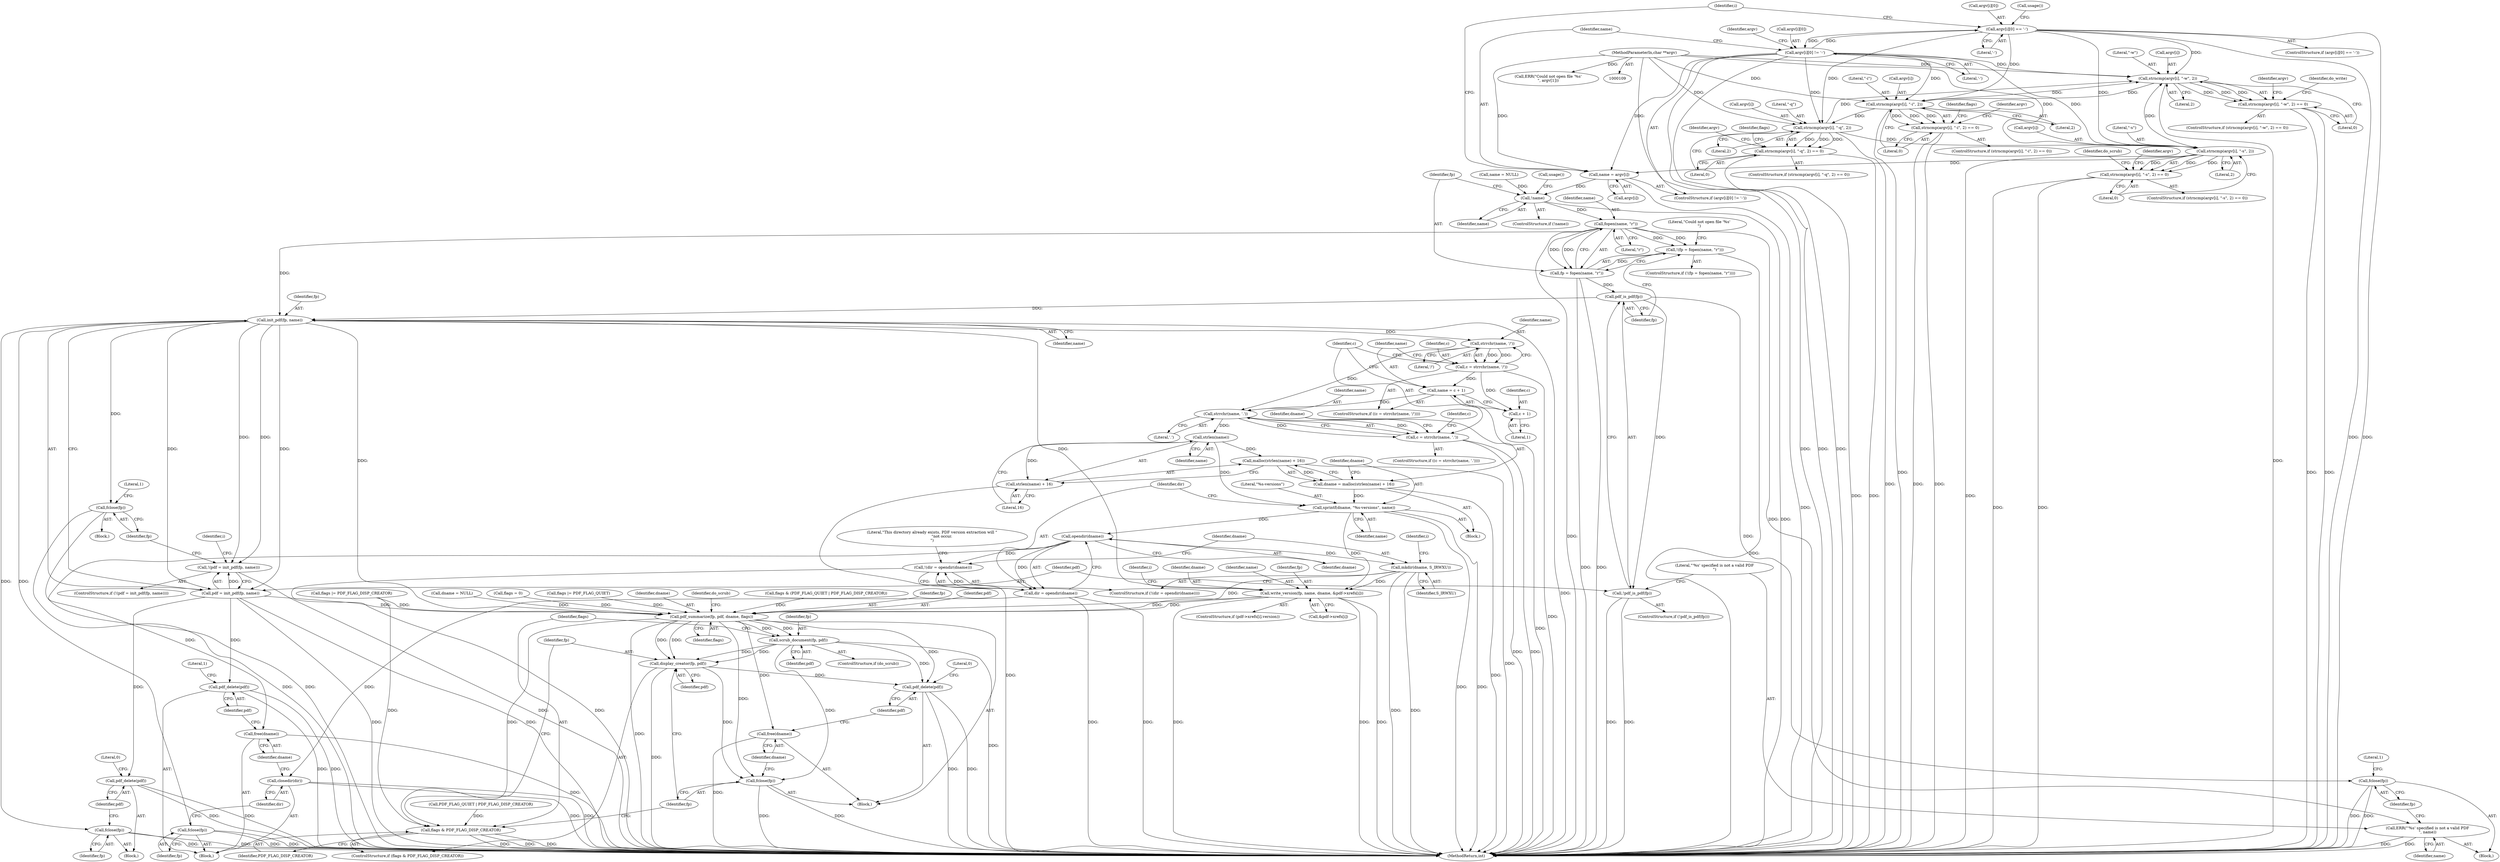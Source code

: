 digraph "1_pdfresurrect_0c4120fffa3dffe97b95c486a120eded82afe8a6@pointer" {
"1000151" [label="(Call,strncmp(argv[i], \"-w\", 2))"];
"1000177" [label="(Call,strncmp(argv[i], \"-q\", 2))"];
"1000216" [label="(Call,argv[i][0] == '-')"];
"1000202" [label="(Call,argv[i][0] != '-')"];
"1000164" [label="(Call,strncmp(argv[i], \"-i\", 2))"];
"1000151" [label="(Call,strncmp(argv[i], \"-w\", 2))"];
"1000190" [label="(Call,strncmp(argv[i], \"-s\", 2))"];
"1000111" [label="(MethodParameterIn,char **argv)"];
"1000150" [label="(Call,strncmp(argv[i], \"-w\", 2) == 0)"];
"1000163" [label="(Call,strncmp(argv[i], \"-i\", 2) == 0)"];
"1000176" [label="(Call,strncmp(argv[i], \"-q\", 2) == 0)"];
"1000189" [label="(Call,strncmp(argv[i], \"-s\", 2) == 0)"];
"1000209" [label="(Call,name = argv[i])"];
"1000225" [label="(Call,!name)"];
"1000232" [label="(Call,fopen(name, \"r\"))"];
"1000229" [label="(Call,!(fp = fopen(name, \"r\")))"];
"1000230" [label="(Call,fp = fopen(name, \"r\"))"];
"1000247" [label="(Call,pdf_is_pdf(fp))"];
"1000246" [label="(Call,!pdf_is_pdf(fp))"];
"1000253" [label="(Call,fclose(fp))"];
"1000262" [label="(Call,init_pdf(fp, name))"];
"1000259" [label="(Call,!(pdf = init_pdf(fp, name)))"];
"1000260" [label="(Call,pdf = init_pdf(fp, name))"];
"1000318" [label="(Call,pdf_delete(pdf))"];
"1000379" [label="(Call,pdf_delete(pdf))"];
"1000413" [label="(Call,pdf_summarize(fp, pdf, dname, flags))"];
"1000420" [label="(Call,scrub_document(fp, pdf))"];
"1000427" [label="(Call,display_creator(fp, pdf))"];
"1000430" [label="(Call,fclose(fp))"];
"1000434" [label="(Call,pdf_delete(pdf))"];
"1000424" [label="(Call,flags & PDF_FLAG_DISP_CREATOR)"];
"1000432" [label="(Call,free(dname))"];
"1000266" [label="(Call,fclose(fp))"];
"1000316" [label="(Call,fclose(fp))"];
"1000331" [label="(Call,strrchr(name, '/'))"];
"1000329" [label="(Call,c = strrchr(name, '/'))"];
"1000334" [label="(Call,name = c + 1)"];
"1000342" [label="(Call,strrchr(name, '.'))"];
"1000340" [label="(Call,c = strrchr(name, '.'))"];
"1000353" [label="(Call,strlen(name))"];
"1000351" [label="(Call,malloc(strlen(name) + 16))"];
"1000349" [label="(Call,dname = malloc(strlen(name) + 16))"];
"1000356" [label="(Call,sprintf(dname, \"%s-versions\", name))"];
"1000364" [label="(Call,opendir(dname))"];
"1000361" [label="(Call,!(dir = opendir(dname)))"];
"1000362" [label="(Call,dir = opendir(dname))"];
"1000375" [label="(Call,closedir(dir))"];
"1000366" [label="(Call,mkdir(dname, S_IRWXU))"];
"1000403" [label="(Call,write_version(fp, name, dname, &pdf->xrefs[i]))"];
"1000377" [label="(Call,free(dname))"];
"1000352" [label="(Call,strlen(name) + 16)"];
"1000336" [label="(Call,c + 1)"];
"1000373" [label="(Call,fclose(fp))"];
"1000250" [label="(Call,ERR(\"'%s' specified is not a valid PDF\n\", name))"];
"1000334" [label="(Call,name = c + 1)"];
"1000219" [label="(Identifier,argv)"];
"1000253" [label="(Call,fclose(fp))"];
"1000264" [label="(Identifier,name)"];
"1000211" [label="(Call,argv[i])"];
"1000246" [label="(Call,!pdf_is_pdf(fp))"];
"1000336" [label="(Call,c + 1)"];
"1000251" [label="(Literal,\"'%s' specified is not a valid PDF\n\")"];
"1000202" [label="(Call,argv[i][0] != '-')"];
"1000339" [label="(ControlStructure,if ((c = strrchr(name, '.'))))"];
"1000216" [label="(Call,argv[i][0] == '-')"];
"1000208" [label="(Literal,'-')"];
"1000422" [label="(Identifier,pdf)"];
"1000418" [label="(ControlStructure,if (do_scrub))"];
"1000333" [label="(Literal,'/')"];
"1000358" [label="(Literal,\"%s-versions\")"];
"1000224" [label="(ControlStructure,if (!name))"];
"1000201" [label="(ControlStructure,if (argv[i][0] != '-'))"];
"1000263" [label="(Identifier,fp)"];
"1000431" [label="(Identifier,fp)"];
"1000435" [label="(Identifier,pdf)"];
"1000210" [label="(Identifier,name)"];
"1000427" [label="(Call,display_creator(fp, pdf))"];
"1000155" [label="(Literal,\"-w\")"];
"1000404" [label="(Identifier,fp)"];
"1000270" [label="(Literal,1)"];
"1000315" [label="(Block,)"];
"1000378" [label="(Identifier,dname)"];
"1000209" [label="(Call,name = argv[i])"];
"1000332" [label="(Identifier,name)"];
"1000177" [label="(Call,strncmp(argv[i], \"-q\", 2))"];
"1000231" [label="(Identifier,fp)"];
"1000225" [label="(Call,!name)"];
"1000331" [label="(Call,strrchr(name, '/'))"];
"1000342" [label="(Call,strrchr(name, '.'))"];
"1000343" [label="(Identifier,name)"];
"1000257" [label="(Literal,1)"];
"1000112" [label="(Block,)"];
"1000361" [label="(Call,!(dir = opendir(dname)))"];
"1000250" [label="(Call,ERR(\"'%s' specified is not a valid PDF\n\", name))"];
"1000338" [label="(Literal,1)"];
"1000179" [label="(Identifier,argv)"];
"1000195" [label="(Literal,2)"];
"1000151" [label="(Call,strncmp(argv[i], \"-w\", 2))"];
"1000357" [label="(Identifier,dname)"];
"1000322" [label="(Call,dname = NULL)"];
"1000149" [label="(ControlStructure,if (strncmp(argv[i], \"-w\", 2) == 0))"];
"1000317" [label="(Identifier,fp)"];
"1000169" [label="(Literal,2)"];
"1000374" [label="(Identifier,fp)"];
"1000432" [label="(Call,free(dname))"];
"1000368" [label="(Identifier,S_IRWXU)"];
"1000172" [label="(Identifier,flags)"];
"1000366" [label="(Call,mkdir(dname, S_IRWXU))"];
"1000394" [label="(Identifier,i)"];
"1000226" [label="(Identifier,name)"];
"1000176" [label="(Call,strncmp(argv[i], \"-q\", 2) == 0)"];
"1000352" [label="(Call,strlen(name) + 16)"];
"1000166" [label="(Identifier,argv)"];
"1000248" [label="(Identifier,fp)"];
"1000370" [label="(Block,)"];
"1000136" [label="(Call,name = NULL)"];
"1000354" [label="(Identifier,name)"];
"1000133" [label="(Call,flags = 0)"];
"1000376" [label="(Identifier,dir)"];
"1000184" [label="(Call,flags |= PDF_FLAG_QUIET)"];
"1000428" [label="(Identifier,fp)"];
"1000259" [label="(Call,!(pdf = init_pdf(fp, name)))"];
"1000318" [label="(Call,pdf_delete(pdf))"];
"1000416" [label="(Identifier,dname)"];
"1000205" [label="(Identifier,argv)"];
"1000351" [label="(Call,malloc(strlen(name) + 16))"];
"1000305" [label="(Call,PDF_FLAG_QUIET | PDF_FLAG_DISP_CREATOR)"];
"1000194" [label="(Literal,\"-s\")"];
"1000353" [label="(Call,strlen(name))"];
"1000367" [label="(Identifier,dname)"];
"1000335" [label="(Identifier,name)"];
"1000217" [label="(Call,argv[i][0])"];
"1000350" [label="(Identifier,dname)"];
"1000183" [label="(Literal,0)"];
"1000267" [label="(Identifier,fp)"];
"1000274" [label="(Identifier,i)"];
"1000232" [label="(Call,fopen(name, \"r\"))"];
"1000111" [label="(MethodParameterIn,char **argv)"];
"1000426" [label="(Identifier,PDF_FLAG_DISP_CREATOR)"];
"1000254" [label="(Identifier,fp)"];
"1000165" [label="(Call,argv[i])"];
"1000159" [label="(Identifier,do_write)"];
"1000162" [label="(ControlStructure,if (strncmp(argv[i], \"-i\", 2) == 0))"];
"1000419" [label="(Identifier,do_scrub)"];
"1000266" [label="(Call,fclose(fp))"];
"1000423" [label="(ControlStructure,if (flags & PDF_FLAG_DISP_CREATOR))"];
"1000328" [label="(ControlStructure,if ((c = strrchr(name, '/'))))"];
"1000379" [label="(Call,pdf_delete(pdf))"];
"1000156" [label="(Literal,2)"];
"1000363" [label="(Identifier,dir)"];
"1000420" [label="(Call,scrub_document(fp, pdf))"];
"1000171" [label="(Call,flags |= PDF_FLAG_DISP_CREATOR)"];
"1000434" [label="(Call,pdf_delete(pdf))"];
"1000247" [label="(Call,pdf_is_pdf(fp))"];
"1000189" [label="(Call,strncmp(argv[i], \"-s\", 2) == 0)"];
"1000380" [label="(Identifier,pdf)"];
"1000303" [label="(Call,flags & (PDF_FLAG_QUIET | PDF_FLAG_DISP_CREATOR))"];
"1000237" [label="(Literal,\"Could not open file '%s'\n\")"];
"1000414" [label="(Identifier,fp)"];
"1000260" [label="(Call,pdf = init_pdf(fp, name))"];
"1000147" [label="(Identifier,i)"];
"1000150" [label="(Call,strncmp(argv[i], \"-w\", 2) == 0)"];
"1000215" [label="(ControlStructure,if (argv[i][0] == '-'))"];
"1000252" [label="(Identifier,name)"];
"1000168" [label="(Literal,\"-i\")"];
"1000222" [label="(Literal,'-')"];
"1000355" [label="(Literal,16)"];
"1000373" [label="(Call,fclose(fp))"];
"1000340" [label="(Call,c = strrchr(name, '.'))"];
"1000430" [label="(Call,fclose(fp))"];
"1000191" [label="(Call,argv[i])"];
"1000227" [label="(Call,usage())"];
"1000417" [label="(Identifier,flags)"];
"1000344" [label="(Literal,'.')"];
"1000190" [label="(Call,strncmp(argv[i], \"-s\", 2))"];
"1000372" [label="(Literal,\"This directory already exists, PDF version extraction will \"\n                \"not occur.\n\")"];
"1000152" [label="(Call,argv[i])"];
"1000319" [label="(Identifier,pdf)"];
"1000425" [label="(Identifier,flags)"];
"1000327" [label="(Block,)"];
"1000164" [label="(Call,strncmp(argv[i], \"-i\", 2))"];
"1000377" [label="(Call,free(dname))"];
"1000360" [label="(ControlStructure,if (!(dir = opendir(dname))))"];
"1000316" [label="(Call,fclose(fp))"];
"1000347" [label="(Identifier,c)"];
"1000362" [label="(Call,dir = opendir(dname))"];
"1000424" [label="(Call,flags & PDF_FLAG_DISP_CREATOR)"];
"1000403" [label="(Call,write_version(fp, name, dname, &pdf->xrefs[i]))"];
"1000341" [label="(Identifier,c)"];
"1000386" [label="(Identifier,i)"];
"1000406" [label="(Identifier,dname)"];
"1000170" [label="(Literal,0)"];
"1000175" [label="(ControlStructure,if (strncmp(argv[i], \"-q\", 2) == 0))"];
"1000321" [label="(Literal,0)"];
"1000359" [label="(Identifier,name)"];
"1000438" [label="(MethodReturn,int)"];
"1000163" [label="(Call,strncmp(argv[i], \"-i\", 2) == 0)"];
"1000265" [label="(Block,)"];
"1000245" [label="(ControlStructure,if (!pdf_is_pdf(fp)))"];
"1000349" [label="(Call,dname = malloc(strlen(name) + 16))"];
"1000203" [label="(Call,argv[i][0])"];
"1000437" [label="(Literal,0)"];
"1000356" [label="(Call,sprintf(dname, \"%s-versions\", name))"];
"1000258" [label="(ControlStructure,if (!(pdf = init_pdf(fp, name))))"];
"1000230" [label="(Call,fp = fopen(name, \"r\"))"];
"1000262" [label="(Call,init_pdf(fp, name))"];
"1000364" [label="(Call,opendir(dname))"];
"1000395" [label="(ControlStructure,if (pdf->xrefs[i].version))"];
"1000157" [label="(Literal,0)"];
"1000413" [label="(Call,pdf_summarize(fp, pdf, dname, flags))"];
"1000185" [label="(Identifier,flags)"];
"1000433" [label="(Identifier,dname)"];
"1000236" [label="(Call,ERR(\"Could not open file '%s'\n\", argv[1]))"];
"1000181" [label="(Literal,\"-q\")"];
"1000198" [label="(Identifier,do_scrub)"];
"1000233" [label="(Identifier,name)"];
"1000429" [label="(Identifier,pdf)"];
"1000407" [label="(Call,&pdf->xrefs[i])"];
"1000383" [label="(Literal,1)"];
"1000228" [label="(ControlStructure,if (!(fp = fopen(name, \"r\"))))"];
"1000192" [label="(Identifier,argv)"];
"1000196" [label="(Literal,0)"];
"1000188" [label="(ControlStructure,if (strncmp(argv[i], \"-s\", 2) == 0))"];
"1000223" [label="(Call,usage())"];
"1000415" [label="(Identifier,pdf)"];
"1000421" [label="(Identifier,fp)"];
"1000329" [label="(Call,c = strrchr(name, '/'))"];
"1000330" [label="(Identifier,c)"];
"1000178" [label="(Call,argv[i])"];
"1000365" [label="(Identifier,dname)"];
"1000375" [label="(Call,closedir(dir))"];
"1000405" [label="(Identifier,name)"];
"1000261" [label="(Identifier,pdf)"];
"1000182" [label="(Literal,2)"];
"1000234" [label="(Literal,\"r\")"];
"1000337" [label="(Identifier,c)"];
"1000249" [label="(Block,)"];
"1000229" [label="(Call,!(fp = fopen(name, \"r\")))"];
"1000151" -> "1000150"  [label="AST: "];
"1000151" -> "1000156"  [label="CFG: "];
"1000152" -> "1000151"  [label="AST: "];
"1000155" -> "1000151"  [label="AST: "];
"1000156" -> "1000151"  [label="AST: "];
"1000157" -> "1000151"  [label="CFG: "];
"1000151" -> "1000438"  [label="DDG: "];
"1000151" -> "1000150"  [label="DDG: "];
"1000151" -> "1000150"  [label="DDG: "];
"1000151" -> "1000150"  [label="DDG: "];
"1000177" -> "1000151"  [label="DDG: "];
"1000216" -> "1000151"  [label="DDG: "];
"1000164" -> "1000151"  [label="DDG: "];
"1000190" -> "1000151"  [label="DDG: "];
"1000202" -> "1000151"  [label="DDG: "];
"1000111" -> "1000151"  [label="DDG: "];
"1000151" -> "1000164"  [label="DDG: "];
"1000177" -> "1000176"  [label="AST: "];
"1000177" -> "1000182"  [label="CFG: "];
"1000178" -> "1000177"  [label="AST: "];
"1000181" -> "1000177"  [label="AST: "];
"1000182" -> "1000177"  [label="AST: "];
"1000183" -> "1000177"  [label="CFG: "];
"1000177" -> "1000438"  [label="DDG: "];
"1000177" -> "1000176"  [label="DDG: "];
"1000177" -> "1000176"  [label="DDG: "];
"1000177" -> "1000176"  [label="DDG: "];
"1000216" -> "1000177"  [label="DDG: "];
"1000202" -> "1000177"  [label="DDG: "];
"1000164" -> "1000177"  [label="DDG: "];
"1000111" -> "1000177"  [label="DDG: "];
"1000177" -> "1000190"  [label="DDG: "];
"1000216" -> "1000215"  [label="AST: "];
"1000216" -> "1000222"  [label="CFG: "];
"1000217" -> "1000216"  [label="AST: "];
"1000222" -> "1000216"  [label="AST: "];
"1000223" -> "1000216"  [label="CFG: "];
"1000147" -> "1000216"  [label="CFG: "];
"1000216" -> "1000438"  [label="DDG: "];
"1000216" -> "1000438"  [label="DDG: "];
"1000216" -> "1000164"  [label="DDG: "];
"1000216" -> "1000190"  [label="DDG: "];
"1000216" -> "1000202"  [label="DDG: "];
"1000202" -> "1000216"  [label="DDG: "];
"1000202" -> "1000201"  [label="AST: "];
"1000202" -> "1000208"  [label="CFG: "];
"1000203" -> "1000202"  [label="AST: "];
"1000208" -> "1000202"  [label="AST: "];
"1000210" -> "1000202"  [label="CFG: "];
"1000219" -> "1000202"  [label="CFG: "];
"1000202" -> "1000438"  [label="DDG: "];
"1000202" -> "1000438"  [label="DDG: "];
"1000202" -> "1000164"  [label="DDG: "];
"1000202" -> "1000190"  [label="DDG: "];
"1000202" -> "1000209"  [label="DDG: "];
"1000164" -> "1000163"  [label="AST: "];
"1000164" -> "1000169"  [label="CFG: "];
"1000165" -> "1000164"  [label="AST: "];
"1000168" -> "1000164"  [label="AST: "];
"1000169" -> "1000164"  [label="AST: "];
"1000170" -> "1000164"  [label="CFG: "];
"1000164" -> "1000438"  [label="DDG: "];
"1000164" -> "1000163"  [label="DDG: "];
"1000164" -> "1000163"  [label="DDG: "];
"1000164" -> "1000163"  [label="DDG: "];
"1000111" -> "1000164"  [label="DDG: "];
"1000190" -> "1000189"  [label="AST: "];
"1000190" -> "1000195"  [label="CFG: "];
"1000191" -> "1000190"  [label="AST: "];
"1000194" -> "1000190"  [label="AST: "];
"1000195" -> "1000190"  [label="AST: "];
"1000196" -> "1000190"  [label="CFG: "];
"1000190" -> "1000438"  [label="DDG: "];
"1000190" -> "1000189"  [label="DDG: "];
"1000190" -> "1000189"  [label="DDG: "];
"1000190" -> "1000189"  [label="DDG: "];
"1000111" -> "1000190"  [label="DDG: "];
"1000190" -> "1000209"  [label="DDG: "];
"1000111" -> "1000109"  [label="AST: "];
"1000111" -> "1000438"  [label="DDG: "];
"1000111" -> "1000209"  [label="DDG: "];
"1000111" -> "1000236"  [label="DDG: "];
"1000150" -> "1000149"  [label="AST: "];
"1000150" -> "1000157"  [label="CFG: "];
"1000157" -> "1000150"  [label="AST: "];
"1000159" -> "1000150"  [label="CFG: "];
"1000166" -> "1000150"  [label="CFG: "];
"1000150" -> "1000438"  [label="DDG: "];
"1000150" -> "1000438"  [label="DDG: "];
"1000163" -> "1000162"  [label="AST: "];
"1000163" -> "1000170"  [label="CFG: "];
"1000170" -> "1000163"  [label="AST: "];
"1000172" -> "1000163"  [label="CFG: "];
"1000179" -> "1000163"  [label="CFG: "];
"1000163" -> "1000438"  [label="DDG: "];
"1000163" -> "1000438"  [label="DDG: "];
"1000176" -> "1000175"  [label="AST: "];
"1000176" -> "1000183"  [label="CFG: "];
"1000183" -> "1000176"  [label="AST: "];
"1000185" -> "1000176"  [label="CFG: "];
"1000192" -> "1000176"  [label="CFG: "];
"1000176" -> "1000438"  [label="DDG: "];
"1000176" -> "1000438"  [label="DDG: "];
"1000189" -> "1000188"  [label="AST: "];
"1000189" -> "1000196"  [label="CFG: "];
"1000196" -> "1000189"  [label="AST: "];
"1000198" -> "1000189"  [label="CFG: "];
"1000205" -> "1000189"  [label="CFG: "];
"1000189" -> "1000438"  [label="DDG: "];
"1000189" -> "1000438"  [label="DDG: "];
"1000209" -> "1000201"  [label="AST: "];
"1000209" -> "1000211"  [label="CFG: "];
"1000210" -> "1000209"  [label="AST: "];
"1000211" -> "1000209"  [label="AST: "];
"1000147" -> "1000209"  [label="CFG: "];
"1000209" -> "1000438"  [label="DDG: "];
"1000209" -> "1000225"  [label="DDG: "];
"1000225" -> "1000224"  [label="AST: "];
"1000225" -> "1000226"  [label="CFG: "];
"1000226" -> "1000225"  [label="AST: "];
"1000227" -> "1000225"  [label="CFG: "];
"1000231" -> "1000225"  [label="CFG: "];
"1000225" -> "1000438"  [label="DDG: "];
"1000136" -> "1000225"  [label="DDG: "];
"1000225" -> "1000232"  [label="DDG: "];
"1000232" -> "1000230"  [label="AST: "];
"1000232" -> "1000234"  [label="CFG: "];
"1000233" -> "1000232"  [label="AST: "];
"1000234" -> "1000232"  [label="AST: "];
"1000230" -> "1000232"  [label="CFG: "];
"1000232" -> "1000438"  [label="DDG: "];
"1000232" -> "1000229"  [label="DDG: "];
"1000232" -> "1000229"  [label="DDG: "];
"1000232" -> "1000230"  [label="DDG: "];
"1000232" -> "1000230"  [label="DDG: "];
"1000232" -> "1000250"  [label="DDG: "];
"1000232" -> "1000262"  [label="DDG: "];
"1000229" -> "1000228"  [label="AST: "];
"1000229" -> "1000230"  [label="CFG: "];
"1000230" -> "1000229"  [label="AST: "];
"1000237" -> "1000229"  [label="CFG: "];
"1000248" -> "1000229"  [label="CFG: "];
"1000229" -> "1000438"  [label="DDG: "];
"1000230" -> "1000229"  [label="DDG: "];
"1000231" -> "1000230"  [label="AST: "];
"1000230" -> "1000438"  [label="DDG: "];
"1000230" -> "1000438"  [label="DDG: "];
"1000230" -> "1000247"  [label="DDG: "];
"1000247" -> "1000246"  [label="AST: "];
"1000247" -> "1000248"  [label="CFG: "];
"1000248" -> "1000247"  [label="AST: "];
"1000246" -> "1000247"  [label="CFG: "];
"1000247" -> "1000246"  [label="DDG: "];
"1000247" -> "1000253"  [label="DDG: "];
"1000247" -> "1000262"  [label="DDG: "];
"1000246" -> "1000245"  [label="AST: "];
"1000251" -> "1000246"  [label="CFG: "];
"1000261" -> "1000246"  [label="CFG: "];
"1000246" -> "1000438"  [label="DDG: "];
"1000246" -> "1000438"  [label="DDG: "];
"1000253" -> "1000249"  [label="AST: "];
"1000253" -> "1000254"  [label="CFG: "];
"1000254" -> "1000253"  [label="AST: "];
"1000257" -> "1000253"  [label="CFG: "];
"1000253" -> "1000438"  [label="DDG: "];
"1000253" -> "1000438"  [label="DDG: "];
"1000262" -> "1000260"  [label="AST: "];
"1000262" -> "1000264"  [label="CFG: "];
"1000263" -> "1000262"  [label="AST: "];
"1000264" -> "1000262"  [label="AST: "];
"1000260" -> "1000262"  [label="CFG: "];
"1000262" -> "1000438"  [label="DDG: "];
"1000262" -> "1000259"  [label="DDG: "];
"1000262" -> "1000259"  [label="DDG: "];
"1000262" -> "1000260"  [label="DDG: "];
"1000262" -> "1000260"  [label="DDG: "];
"1000262" -> "1000266"  [label="DDG: "];
"1000262" -> "1000316"  [label="DDG: "];
"1000262" -> "1000331"  [label="DDG: "];
"1000262" -> "1000373"  [label="DDG: "];
"1000262" -> "1000403"  [label="DDG: "];
"1000262" -> "1000413"  [label="DDG: "];
"1000259" -> "1000258"  [label="AST: "];
"1000259" -> "1000260"  [label="CFG: "];
"1000260" -> "1000259"  [label="AST: "];
"1000267" -> "1000259"  [label="CFG: "];
"1000274" -> "1000259"  [label="CFG: "];
"1000259" -> "1000438"  [label="DDG: "];
"1000260" -> "1000259"  [label="DDG: "];
"1000261" -> "1000260"  [label="AST: "];
"1000260" -> "1000438"  [label="DDG: "];
"1000260" -> "1000438"  [label="DDG: "];
"1000260" -> "1000318"  [label="DDG: "];
"1000260" -> "1000379"  [label="DDG: "];
"1000260" -> "1000413"  [label="DDG: "];
"1000318" -> "1000315"  [label="AST: "];
"1000318" -> "1000319"  [label="CFG: "];
"1000319" -> "1000318"  [label="AST: "];
"1000321" -> "1000318"  [label="CFG: "];
"1000318" -> "1000438"  [label="DDG: "];
"1000318" -> "1000438"  [label="DDG: "];
"1000379" -> "1000370"  [label="AST: "];
"1000379" -> "1000380"  [label="CFG: "];
"1000380" -> "1000379"  [label="AST: "];
"1000383" -> "1000379"  [label="CFG: "];
"1000379" -> "1000438"  [label="DDG: "];
"1000379" -> "1000438"  [label="DDG: "];
"1000413" -> "1000112"  [label="AST: "];
"1000413" -> "1000417"  [label="CFG: "];
"1000414" -> "1000413"  [label="AST: "];
"1000415" -> "1000413"  [label="AST: "];
"1000416" -> "1000413"  [label="AST: "];
"1000417" -> "1000413"  [label="AST: "];
"1000419" -> "1000413"  [label="CFG: "];
"1000413" -> "1000438"  [label="DDG: "];
"1000403" -> "1000413"  [label="DDG: "];
"1000403" -> "1000413"  [label="DDG: "];
"1000366" -> "1000413"  [label="DDG: "];
"1000322" -> "1000413"  [label="DDG: "];
"1000171" -> "1000413"  [label="DDG: "];
"1000184" -> "1000413"  [label="DDG: "];
"1000303" -> "1000413"  [label="DDG: "];
"1000133" -> "1000413"  [label="DDG: "];
"1000413" -> "1000420"  [label="DDG: "];
"1000413" -> "1000420"  [label="DDG: "];
"1000413" -> "1000424"  [label="DDG: "];
"1000413" -> "1000427"  [label="DDG: "];
"1000413" -> "1000427"  [label="DDG: "];
"1000413" -> "1000430"  [label="DDG: "];
"1000413" -> "1000432"  [label="DDG: "];
"1000413" -> "1000434"  [label="DDG: "];
"1000420" -> "1000418"  [label="AST: "];
"1000420" -> "1000422"  [label="CFG: "];
"1000421" -> "1000420"  [label="AST: "];
"1000422" -> "1000420"  [label="AST: "];
"1000425" -> "1000420"  [label="CFG: "];
"1000420" -> "1000438"  [label="DDG: "];
"1000420" -> "1000427"  [label="DDG: "];
"1000420" -> "1000427"  [label="DDG: "];
"1000420" -> "1000430"  [label="DDG: "];
"1000420" -> "1000434"  [label="DDG: "];
"1000427" -> "1000423"  [label="AST: "];
"1000427" -> "1000429"  [label="CFG: "];
"1000428" -> "1000427"  [label="AST: "];
"1000429" -> "1000427"  [label="AST: "];
"1000431" -> "1000427"  [label="CFG: "];
"1000427" -> "1000438"  [label="DDG: "];
"1000427" -> "1000430"  [label="DDG: "];
"1000427" -> "1000434"  [label="DDG: "];
"1000430" -> "1000112"  [label="AST: "];
"1000430" -> "1000431"  [label="CFG: "];
"1000431" -> "1000430"  [label="AST: "];
"1000433" -> "1000430"  [label="CFG: "];
"1000430" -> "1000438"  [label="DDG: "];
"1000430" -> "1000438"  [label="DDG: "];
"1000434" -> "1000112"  [label="AST: "];
"1000434" -> "1000435"  [label="CFG: "];
"1000435" -> "1000434"  [label="AST: "];
"1000437" -> "1000434"  [label="CFG: "];
"1000434" -> "1000438"  [label="DDG: "];
"1000434" -> "1000438"  [label="DDG: "];
"1000424" -> "1000423"  [label="AST: "];
"1000424" -> "1000426"  [label="CFG: "];
"1000425" -> "1000424"  [label="AST: "];
"1000426" -> "1000424"  [label="AST: "];
"1000428" -> "1000424"  [label="CFG: "];
"1000431" -> "1000424"  [label="CFG: "];
"1000424" -> "1000438"  [label="DDG: "];
"1000424" -> "1000438"  [label="DDG: "];
"1000424" -> "1000438"  [label="DDG: "];
"1000305" -> "1000424"  [label="DDG: "];
"1000171" -> "1000424"  [label="DDG: "];
"1000432" -> "1000112"  [label="AST: "];
"1000432" -> "1000433"  [label="CFG: "];
"1000433" -> "1000432"  [label="AST: "];
"1000435" -> "1000432"  [label="CFG: "];
"1000432" -> "1000438"  [label="DDG: "];
"1000266" -> "1000265"  [label="AST: "];
"1000266" -> "1000267"  [label="CFG: "];
"1000267" -> "1000266"  [label="AST: "];
"1000270" -> "1000266"  [label="CFG: "];
"1000266" -> "1000438"  [label="DDG: "];
"1000266" -> "1000438"  [label="DDG: "];
"1000316" -> "1000315"  [label="AST: "];
"1000316" -> "1000317"  [label="CFG: "];
"1000317" -> "1000316"  [label="AST: "];
"1000319" -> "1000316"  [label="CFG: "];
"1000316" -> "1000438"  [label="DDG: "];
"1000316" -> "1000438"  [label="DDG: "];
"1000331" -> "1000329"  [label="AST: "];
"1000331" -> "1000333"  [label="CFG: "];
"1000332" -> "1000331"  [label="AST: "];
"1000333" -> "1000331"  [label="AST: "];
"1000329" -> "1000331"  [label="CFG: "];
"1000331" -> "1000329"  [label="DDG: "];
"1000331" -> "1000329"  [label="DDG: "];
"1000331" -> "1000342"  [label="DDG: "];
"1000329" -> "1000328"  [label="AST: "];
"1000330" -> "1000329"  [label="AST: "];
"1000335" -> "1000329"  [label="CFG: "];
"1000341" -> "1000329"  [label="CFG: "];
"1000329" -> "1000438"  [label="DDG: "];
"1000329" -> "1000334"  [label="DDG: "];
"1000329" -> "1000336"  [label="DDG: "];
"1000334" -> "1000328"  [label="AST: "];
"1000334" -> "1000336"  [label="CFG: "];
"1000335" -> "1000334"  [label="AST: "];
"1000336" -> "1000334"  [label="AST: "];
"1000341" -> "1000334"  [label="CFG: "];
"1000334" -> "1000438"  [label="DDG: "];
"1000334" -> "1000342"  [label="DDG: "];
"1000342" -> "1000340"  [label="AST: "];
"1000342" -> "1000344"  [label="CFG: "];
"1000343" -> "1000342"  [label="AST: "];
"1000344" -> "1000342"  [label="AST: "];
"1000340" -> "1000342"  [label="CFG: "];
"1000342" -> "1000340"  [label="DDG: "];
"1000342" -> "1000340"  [label="DDG: "];
"1000342" -> "1000353"  [label="DDG: "];
"1000340" -> "1000339"  [label="AST: "];
"1000341" -> "1000340"  [label="AST: "];
"1000347" -> "1000340"  [label="CFG: "];
"1000350" -> "1000340"  [label="CFG: "];
"1000340" -> "1000438"  [label="DDG: "];
"1000340" -> "1000438"  [label="DDG: "];
"1000353" -> "1000352"  [label="AST: "];
"1000353" -> "1000354"  [label="CFG: "];
"1000354" -> "1000353"  [label="AST: "];
"1000355" -> "1000353"  [label="CFG: "];
"1000353" -> "1000351"  [label="DDG: "];
"1000353" -> "1000352"  [label="DDG: "];
"1000353" -> "1000356"  [label="DDG: "];
"1000351" -> "1000349"  [label="AST: "];
"1000351" -> "1000352"  [label="CFG: "];
"1000352" -> "1000351"  [label="AST: "];
"1000349" -> "1000351"  [label="CFG: "];
"1000351" -> "1000438"  [label="DDG: "];
"1000351" -> "1000349"  [label="DDG: "];
"1000349" -> "1000327"  [label="AST: "];
"1000350" -> "1000349"  [label="AST: "];
"1000357" -> "1000349"  [label="CFG: "];
"1000349" -> "1000438"  [label="DDG: "];
"1000349" -> "1000356"  [label="DDG: "];
"1000356" -> "1000327"  [label="AST: "];
"1000356" -> "1000359"  [label="CFG: "];
"1000357" -> "1000356"  [label="AST: "];
"1000358" -> "1000356"  [label="AST: "];
"1000359" -> "1000356"  [label="AST: "];
"1000363" -> "1000356"  [label="CFG: "];
"1000356" -> "1000438"  [label="DDG: "];
"1000356" -> "1000438"  [label="DDG: "];
"1000356" -> "1000364"  [label="DDG: "];
"1000356" -> "1000403"  [label="DDG: "];
"1000364" -> "1000362"  [label="AST: "];
"1000364" -> "1000365"  [label="CFG: "];
"1000365" -> "1000364"  [label="AST: "];
"1000362" -> "1000364"  [label="CFG: "];
"1000364" -> "1000361"  [label="DDG: "];
"1000364" -> "1000362"  [label="DDG: "];
"1000364" -> "1000366"  [label="DDG: "];
"1000364" -> "1000377"  [label="DDG: "];
"1000361" -> "1000360"  [label="AST: "];
"1000361" -> "1000362"  [label="CFG: "];
"1000362" -> "1000361"  [label="AST: "];
"1000367" -> "1000361"  [label="CFG: "];
"1000372" -> "1000361"  [label="CFG: "];
"1000361" -> "1000438"  [label="DDG: "];
"1000362" -> "1000361"  [label="DDG: "];
"1000363" -> "1000362"  [label="AST: "];
"1000362" -> "1000438"  [label="DDG: "];
"1000362" -> "1000438"  [label="DDG: "];
"1000362" -> "1000375"  [label="DDG: "];
"1000375" -> "1000370"  [label="AST: "];
"1000375" -> "1000376"  [label="CFG: "];
"1000376" -> "1000375"  [label="AST: "];
"1000378" -> "1000375"  [label="CFG: "];
"1000375" -> "1000438"  [label="DDG: "];
"1000375" -> "1000438"  [label="DDG: "];
"1000366" -> "1000360"  [label="AST: "];
"1000366" -> "1000368"  [label="CFG: "];
"1000367" -> "1000366"  [label="AST: "];
"1000368" -> "1000366"  [label="AST: "];
"1000386" -> "1000366"  [label="CFG: "];
"1000366" -> "1000438"  [label="DDG: "];
"1000366" -> "1000438"  [label="DDG: "];
"1000366" -> "1000403"  [label="DDG: "];
"1000403" -> "1000395"  [label="AST: "];
"1000403" -> "1000407"  [label="CFG: "];
"1000404" -> "1000403"  [label="AST: "];
"1000405" -> "1000403"  [label="AST: "];
"1000406" -> "1000403"  [label="AST: "];
"1000407" -> "1000403"  [label="AST: "];
"1000394" -> "1000403"  [label="CFG: "];
"1000403" -> "1000438"  [label="DDG: "];
"1000403" -> "1000438"  [label="DDG: "];
"1000403" -> "1000438"  [label="DDG: "];
"1000377" -> "1000370"  [label="AST: "];
"1000377" -> "1000378"  [label="CFG: "];
"1000378" -> "1000377"  [label="AST: "];
"1000380" -> "1000377"  [label="CFG: "];
"1000377" -> "1000438"  [label="DDG: "];
"1000352" -> "1000355"  [label="CFG: "];
"1000355" -> "1000352"  [label="AST: "];
"1000352" -> "1000438"  [label="DDG: "];
"1000336" -> "1000338"  [label="CFG: "];
"1000337" -> "1000336"  [label="AST: "];
"1000338" -> "1000336"  [label="AST: "];
"1000373" -> "1000370"  [label="AST: "];
"1000373" -> "1000374"  [label="CFG: "];
"1000374" -> "1000373"  [label="AST: "];
"1000376" -> "1000373"  [label="CFG: "];
"1000373" -> "1000438"  [label="DDG: "];
"1000373" -> "1000438"  [label="DDG: "];
"1000250" -> "1000249"  [label="AST: "];
"1000250" -> "1000252"  [label="CFG: "];
"1000251" -> "1000250"  [label="AST: "];
"1000252" -> "1000250"  [label="AST: "];
"1000254" -> "1000250"  [label="CFG: "];
"1000250" -> "1000438"  [label="DDG: "];
"1000250" -> "1000438"  [label="DDG: "];
}
